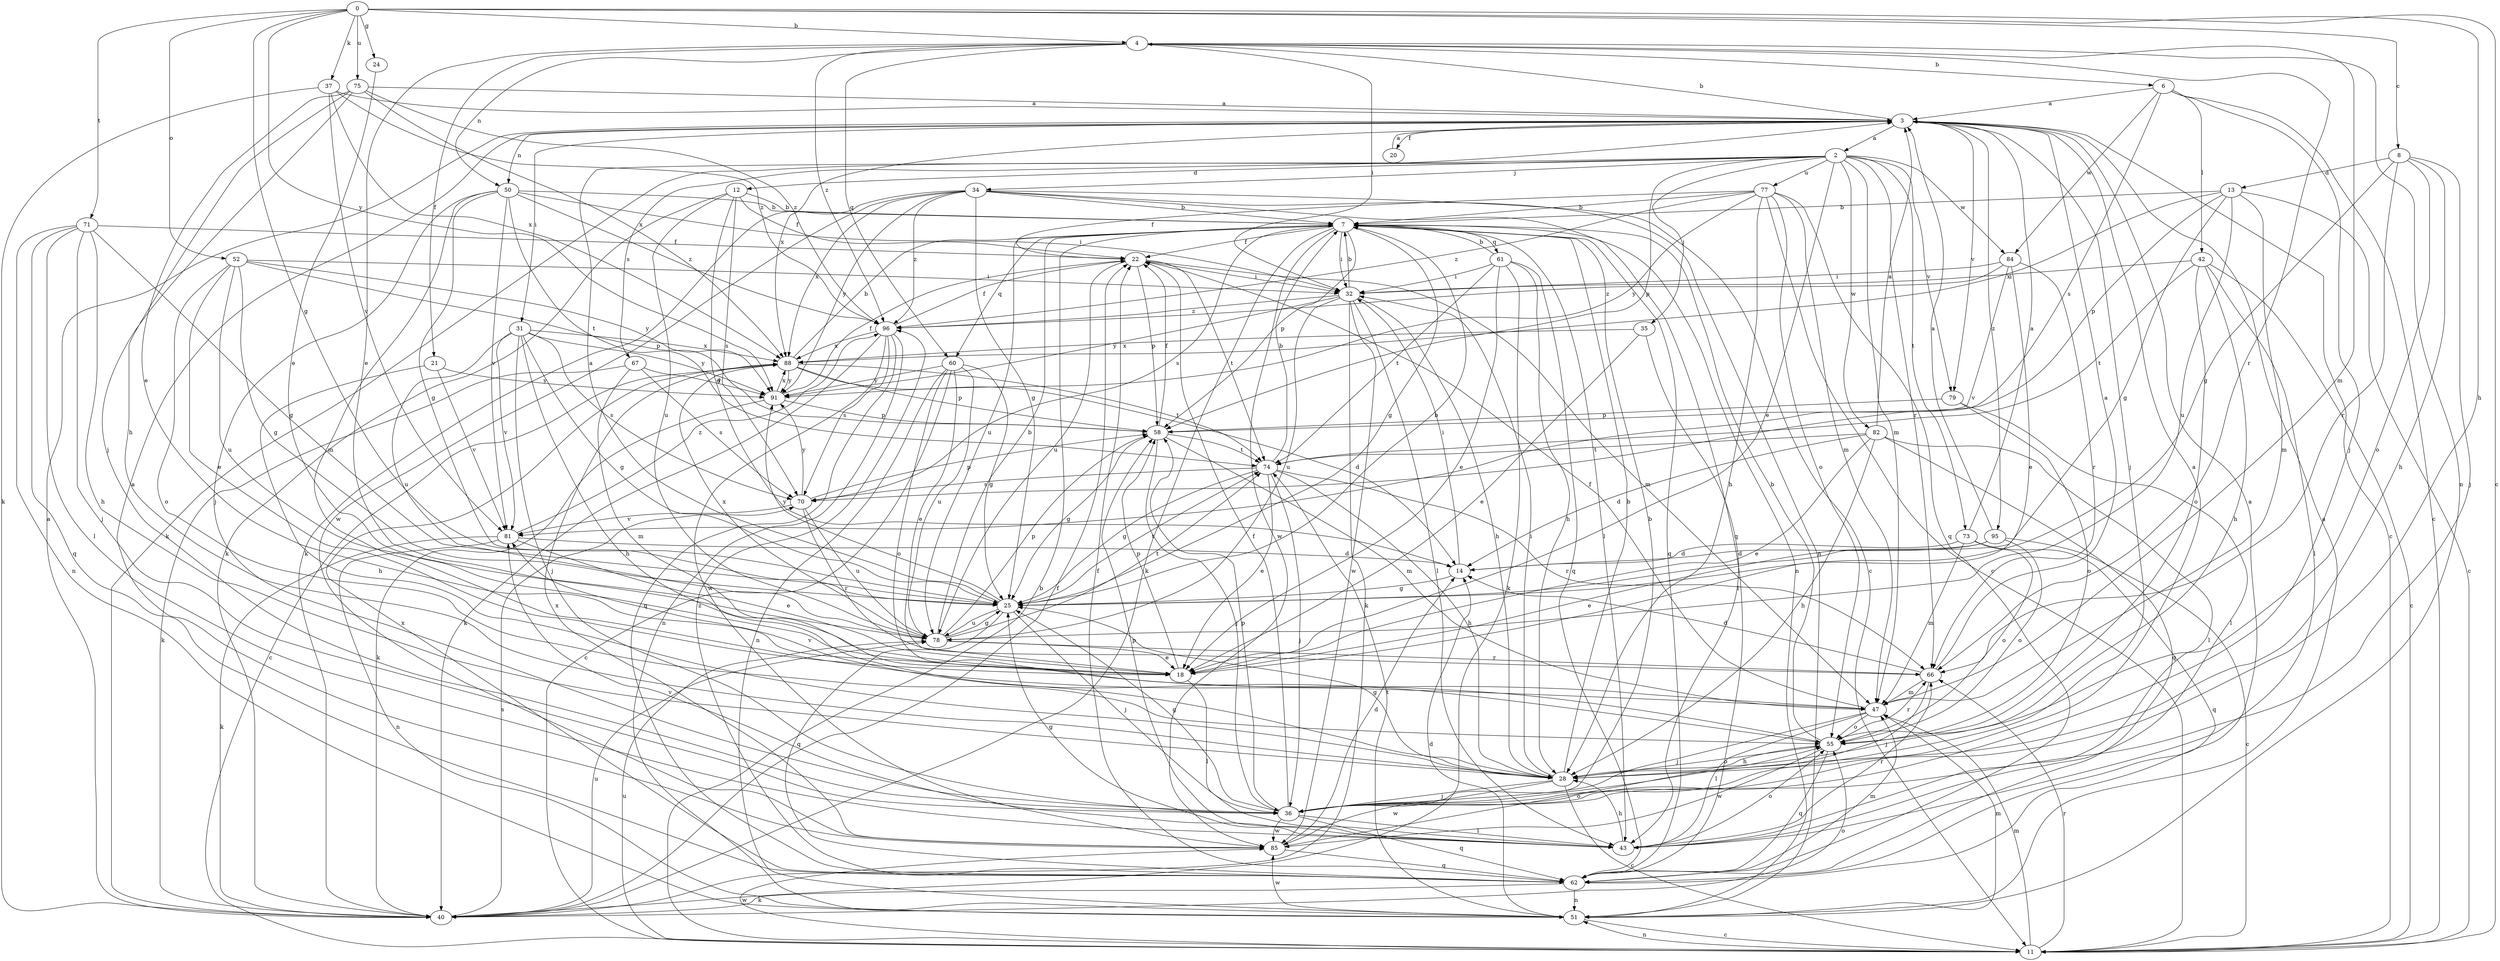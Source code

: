 strict digraph  {
0;
2;
3;
4;
6;
7;
8;
11;
12;
13;
14;
18;
20;
21;
22;
24;
25;
28;
31;
32;
34;
35;
36;
37;
40;
42;
43;
47;
50;
51;
52;
55;
58;
60;
61;
62;
66;
67;
70;
71;
73;
74;
75;
77;
78;
79;
81;
82;
84;
85;
88;
91;
95;
96;
0 -> 4  [label=b];
0 -> 8  [label=c];
0 -> 11  [label=c];
0 -> 24  [label=g];
0 -> 25  [label=g];
0 -> 28  [label=h];
0 -> 37  [label=k];
0 -> 52  [label=o];
0 -> 71  [label=t];
0 -> 75  [label=u];
0 -> 91  [label=y];
2 -> 12  [label=d];
2 -> 18  [label=e];
2 -> 34  [label=j];
2 -> 35  [label=j];
2 -> 40  [label=k];
2 -> 47  [label=m];
2 -> 58  [label=p];
2 -> 66  [label=r];
2 -> 67  [label=s];
2 -> 73  [label=t];
2 -> 77  [label=u];
2 -> 79  [label=v];
2 -> 82  [label=w];
2 -> 84  [label=w];
3 -> 2  [label=a];
3 -> 4  [label=b];
3 -> 11  [label=c];
3 -> 20  [label=f];
3 -> 31  [label=i];
3 -> 36  [label=j];
3 -> 50  [label=n];
3 -> 79  [label=v];
3 -> 88  [label=x];
3 -> 95  [label=z];
4 -> 6  [label=b];
4 -> 18  [label=e];
4 -> 21  [label=f];
4 -> 32  [label=i];
4 -> 47  [label=m];
4 -> 50  [label=n];
4 -> 51  [label=n];
4 -> 60  [label=q];
4 -> 66  [label=r];
4 -> 96  [label=z];
6 -> 3  [label=a];
6 -> 11  [label=c];
6 -> 36  [label=j];
6 -> 42  [label=l];
6 -> 70  [label=s];
6 -> 84  [label=w];
7 -> 22  [label=f];
7 -> 25  [label=g];
7 -> 32  [label=i];
7 -> 40  [label=k];
7 -> 43  [label=l];
7 -> 51  [label=n];
7 -> 58  [label=p];
7 -> 60  [label=q];
7 -> 61  [label=q];
7 -> 62  [label=q];
7 -> 70  [label=s];
7 -> 78  [label=u];
7 -> 85  [label=w];
8 -> 13  [label=d];
8 -> 25  [label=g];
8 -> 28  [label=h];
8 -> 36  [label=j];
8 -> 55  [label=o];
8 -> 66  [label=r];
11 -> 7  [label=b];
11 -> 47  [label=m];
11 -> 51  [label=n];
11 -> 66  [label=r];
11 -> 78  [label=u];
11 -> 85  [label=w];
12 -> 7  [label=b];
12 -> 14  [label=d];
12 -> 22  [label=f];
12 -> 40  [label=k];
12 -> 70  [label=s];
12 -> 78  [label=u];
13 -> 7  [label=b];
13 -> 11  [label=c];
13 -> 25  [label=g];
13 -> 47  [label=m];
13 -> 58  [label=p];
13 -> 78  [label=u];
13 -> 88  [label=x];
14 -> 25  [label=g];
14 -> 32  [label=i];
18 -> 43  [label=l];
18 -> 58  [label=p];
20 -> 3  [label=a];
21 -> 28  [label=h];
21 -> 81  [label=v];
21 -> 91  [label=y];
22 -> 32  [label=i];
22 -> 47  [label=m];
22 -> 58  [label=p];
22 -> 74  [label=t];
22 -> 78  [label=u];
24 -> 18  [label=e];
25 -> 3  [label=a];
25 -> 7  [label=b];
25 -> 36  [label=j];
25 -> 62  [label=q];
25 -> 74  [label=t];
25 -> 78  [label=u];
25 -> 91  [label=y];
28 -> 7  [label=b];
28 -> 11  [label=c];
28 -> 25  [label=g];
28 -> 32  [label=i];
28 -> 36  [label=j];
28 -> 55  [label=o];
28 -> 85  [label=w];
31 -> 25  [label=g];
31 -> 28  [label=h];
31 -> 36  [label=j];
31 -> 70  [label=s];
31 -> 78  [label=u];
31 -> 81  [label=v];
31 -> 88  [label=x];
31 -> 91  [label=y];
32 -> 7  [label=b];
32 -> 28  [label=h];
32 -> 40  [label=k];
32 -> 43  [label=l];
32 -> 78  [label=u];
32 -> 85  [label=w];
32 -> 91  [label=y];
32 -> 96  [label=z];
34 -> 7  [label=b];
34 -> 11  [label=c];
34 -> 25  [label=g];
34 -> 40  [label=k];
34 -> 51  [label=n];
34 -> 62  [label=q];
34 -> 85  [label=w];
34 -> 88  [label=x];
34 -> 91  [label=y];
34 -> 96  [label=z];
35 -> 18  [label=e];
35 -> 43  [label=l];
35 -> 88  [label=x];
36 -> 3  [label=a];
36 -> 7  [label=b];
36 -> 22  [label=f];
36 -> 25  [label=g];
36 -> 43  [label=l];
36 -> 58  [label=p];
36 -> 62  [label=q];
36 -> 85  [label=w];
37 -> 3  [label=a];
37 -> 40  [label=k];
37 -> 81  [label=v];
37 -> 88  [label=x];
37 -> 96  [label=z];
40 -> 3  [label=a];
40 -> 22  [label=f];
40 -> 55  [label=o];
40 -> 70  [label=s];
40 -> 78  [label=u];
42 -> 11  [label=c];
42 -> 28  [label=h];
42 -> 32  [label=i];
42 -> 43  [label=l];
42 -> 55  [label=o];
42 -> 74  [label=t];
43 -> 25  [label=g];
43 -> 28  [label=h];
43 -> 55  [label=o];
43 -> 58  [label=p];
43 -> 66  [label=r];
43 -> 81  [label=v];
47 -> 22  [label=f];
47 -> 36  [label=j];
47 -> 43  [label=l];
47 -> 55  [label=o];
50 -> 7  [label=b];
50 -> 25  [label=g];
50 -> 32  [label=i];
50 -> 36  [label=j];
50 -> 47  [label=m];
50 -> 74  [label=t];
50 -> 81  [label=v];
50 -> 96  [label=z];
51 -> 3  [label=a];
51 -> 11  [label=c];
51 -> 14  [label=d];
51 -> 47  [label=m];
51 -> 74  [label=t];
51 -> 85  [label=w];
52 -> 18  [label=e];
52 -> 25  [label=g];
52 -> 32  [label=i];
52 -> 55  [label=o];
52 -> 58  [label=p];
52 -> 78  [label=u];
52 -> 91  [label=y];
55 -> 7  [label=b];
55 -> 28  [label=h];
55 -> 62  [label=q];
55 -> 66  [label=r];
55 -> 81  [label=v];
55 -> 85  [label=w];
58 -> 22  [label=f];
58 -> 25  [label=g];
58 -> 36  [label=j];
58 -> 47  [label=m];
58 -> 74  [label=t];
60 -> 11  [label=c];
60 -> 18  [label=e];
60 -> 25  [label=g];
60 -> 51  [label=n];
60 -> 55  [label=o];
60 -> 78  [label=u];
60 -> 91  [label=y];
61 -> 7  [label=b];
61 -> 18  [label=e];
61 -> 28  [label=h];
61 -> 32  [label=i];
61 -> 40  [label=k];
61 -> 62  [label=q];
61 -> 74  [label=t];
62 -> 3  [label=a];
62 -> 22  [label=f];
62 -> 40  [label=k];
62 -> 47  [label=m];
62 -> 51  [label=n];
62 -> 88  [label=x];
62 -> 96  [label=z];
66 -> 3  [label=a];
66 -> 14  [label=d];
66 -> 36  [label=j];
66 -> 47  [label=m];
67 -> 40  [label=k];
67 -> 47  [label=m];
67 -> 70  [label=s];
67 -> 91  [label=y];
70 -> 58  [label=p];
70 -> 66  [label=r];
70 -> 78  [label=u];
70 -> 81  [label=v];
70 -> 91  [label=y];
71 -> 22  [label=f];
71 -> 25  [label=g];
71 -> 28  [label=h];
71 -> 36  [label=j];
71 -> 43  [label=l];
71 -> 51  [label=n];
71 -> 62  [label=q];
73 -> 3  [label=a];
73 -> 14  [label=d];
73 -> 47  [label=m];
73 -> 55  [label=o];
73 -> 62  [label=q];
74 -> 7  [label=b];
74 -> 18  [label=e];
74 -> 25  [label=g];
74 -> 28  [label=h];
74 -> 36  [label=j];
74 -> 66  [label=r];
74 -> 70  [label=s];
75 -> 3  [label=a];
75 -> 18  [label=e];
75 -> 28  [label=h];
75 -> 36  [label=j];
75 -> 88  [label=x];
75 -> 96  [label=z];
77 -> 7  [label=b];
77 -> 11  [label=c];
77 -> 22  [label=f];
77 -> 28  [label=h];
77 -> 47  [label=m];
77 -> 55  [label=o];
77 -> 62  [label=q];
77 -> 91  [label=y];
77 -> 96  [label=z];
78 -> 7  [label=b];
78 -> 18  [label=e];
78 -> 25  [label=g];
78 -> 58  [label=p];
78 -> 66  [label=r];
78 -> 74  [label=t];
78 -> 88  [label=x];
79 -> 43  [label=l];
79 -> 55  [label=o];
79 -> 58  [label=p];
81 -> 14  [label=d];
81 -> 18  [label=e];
81 -> 40  [label=k];
81 -> 51  [label=n];
81 -> 96  [label=z];
82 -> 3  [label=a];
82 -> 14  [label=d];
82 -> 18  [label=e];
82 -> 28  [label=h];
82 -> 43  [label=l];
82 -> 62  [label=q];
82 -> 74  [label=t];
84 -> 18  [label=e];
84 -> 32  [label=i];
84 -> 66  [label=r];
84 -> 81  [label=v];
84 -> 96  [label=z];
85 -> 3  [label=a];
85 -> 14  [label=d];
85 -> 55  [label=o];
85 -> 62  [label=q];
85 -> 88  [label=x];
88 -> 7  [label=b];
88 -> 11  [label=c];
88 -> 14  [label=d];
88 -> 58  [label=p];
88 -> 74  [label=t];
88 -> 91  [label=y];
91 -> 22  [label=f];
91 -> 40  [label=k];
91 -> 58  [label=p];
91 -> 88  [label=x];
95 -> 3  [label=a];
95 -> 11  [label=c];
95 -> 14  [label=d];
95 -> 18  [label=e];
95 -> 55  [label=o];
96 -> 22  [label=f];
96 -> 40  [label=k];
96 -> 51  [label=n];
96 -> 62  [label=q];
96 -> 70  [label=s];
96 -> 85  [label=w];
96 -> 88  [label=x];
}
